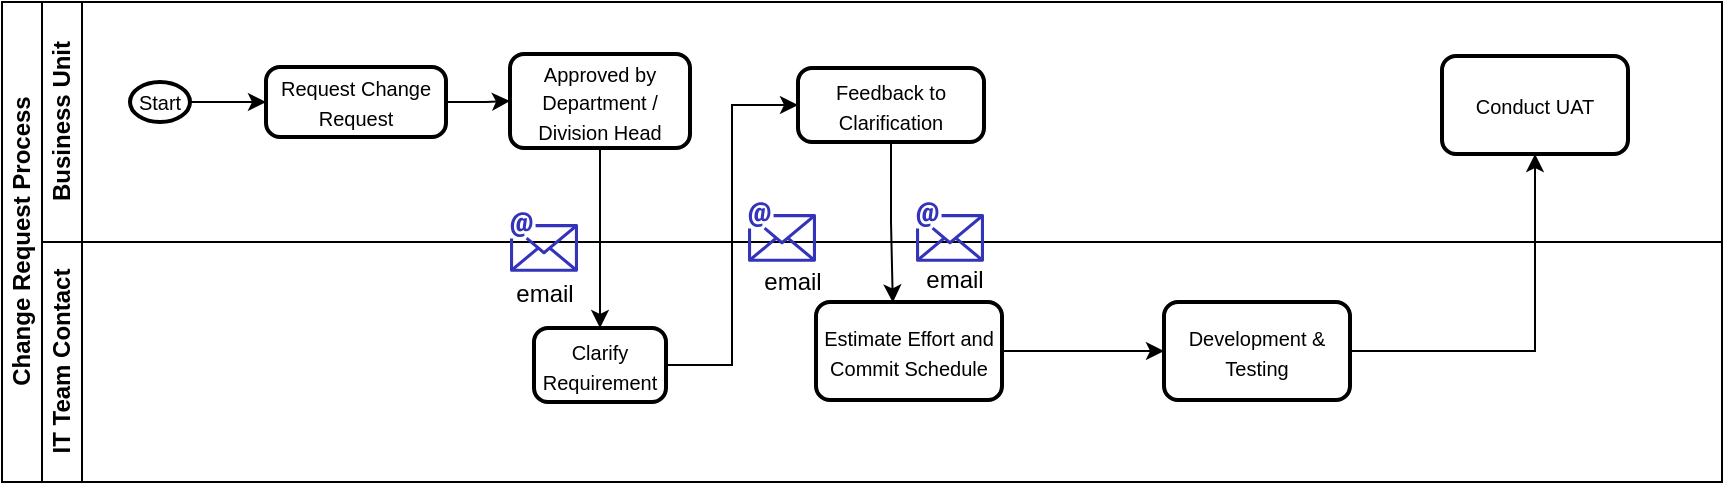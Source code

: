 <mxfile version="10.7.5" type="github"><diagram id="mnEEn4eqrNHspG7o5Mdd" name="AS-IS Process Flow"><mxGraphModel dx="989" dy="552" grid="1" gridSize="10" guides="1" tooltips="1" connect="1" arrows="1" fold="1" page="1" pageScale="1" pageWidth="850" pageHeight="1100" math="0" shadow="0"><root><mxCell id="0"/><mxCell id="1" parent="0"/><mxCell id="Qj1AW7wM-4OPrpN17dEZ-2" value="Change Request Process" style="swimlane;html=1;childLayout=stackLayout;resizeParent=1;resizeParentMax=0;horizontal=0;startSize=20;horizontalStack=0;" parent="1" vertex="1"><mxGeometry x="40" y="40" width="860" height="240" as="geometry"/></mxCell><mxCell id="Qj1AW7wM-4OPrpN17dEZ-3" value="Business Unit" style="swimlane;html=1;startSize=20;horizontal=0;" parent="Qj1AW7wM-4OPrpN17dEZ-2" vertex="1"><mxGeometry x="20" width="840" height="120" as="geometry"/></mxCell><mxCell id="Vyd40st0rzhKTWMUevcS-3" value="" style="edgeStyle=orthogonalEdgeStyle;rounded=0;orthogonalLoop=1;jettySize=auto;html=1;" edge="1" parent="Qj1AW7wM-4OPrpN17dEZ-3" source="Vyd40st0rzhKTWMUevcS-1" target="Vyd40st0rzhKTWMUevcS-2"><mxGeometry relative="1" as="geometry"/></mxCell><mxCell id="Vyd40st0rzhKTWMUevcS-1" value="&lt;font style=&quot;font-size: 10px&quot;&gt;Start&lt;/font&gt;" style="strokeWidth=2;html=1;shape=mxgraph.flowchart.start_1;whiteSpace=wrap;" vertex="1" parent="Qj1AW7wM-4OPrpN17dEZ-3"><mxGeometry x="44" y="40" width="30" height="20" as="geometry"/></mxCell><mxCell id="Vyd40st0rzhKTWMUevcS-5" value="" style="edgeStyle=orthogonalEdgeStyle;rounded=0;orthogonalLoop=1;jettySize=auto;html=1;" edge="1" parent="Qj1AW7wM-4OPrpN17dEZ-3" source="Vyd40st0rzhKTWMUevcS-2" target="Vyd40st0rzhKTWMUevcS-4"><mxGeometry relative="1" as="geometry"/></mxCell><mxCell id="Vyd40st0rzhKTWMUevcS-2" value="&lt;font style=&quot;font-size: 10px&quot;&gt;Request Change Request&lt;/font&gt;" style="rounded=1;whiteSpace=wrap;html=1;absoluteArcSize=1;arcSize=14;strokeWidth=2;" vertex="1" parent="Qj1AW7wM-4OPrpN17dEZ-3"><mxGeometry x="112" y="32.5" width="90" height="35" as="geometry"/></mxCell><mxCell id="Vyd40st0rzhKTWMUevcS-4" value="&lt;font style=&quot;font-size: 10px&quot;&gt;Approved by Department / Division Head&lt;/font&gt;" style="rounded=1;whiteSpace=wrap;html=1;absoluteArcSize=1;arcSize=14;strokeWidth=2;" vertex="1" parent="Qj1AW7wM-4OPrpN17dEZ-3"><mxGeometry x="234" y="26" width="90" height="47" as="geometry"/></mxCell><mxCell id="Vyd40st0rzhKTWMUevcS-9" value="&lt;font style=&quot;font-size: 10px&quot;&gt;Feedback to Clarification&lt;/font&gt;" style="rounded=1;whiteSpace=wrap;html=1;absoluteArcSize=1;arcSize=14;strokeWidth=2;" vertex="1" parent="Qj1AW7wM-4OPrpN17dEZ-3"><mxGeometry x="378" y="33" width="93" height="37" as="geometry"/></mxCell><mxCell id="Vyd40st0rzhKTWMUevcS-16" value="&lt;span style=&quot;font-size: 10px&quot;&gt;Conduct UAT&lt;/span&gt;" style="rounded=1;whiteSpace=wrap;html=1;absoluteArcSize=1;arcSize=14;strokeWidth=2;" vertex="1" parent="Qj1AW7wM-4OPrpN17dEZ-3"><mxGeometry x="700" y="27" width="93" height="49" as="geometry"/></mxCell><mxCell id="Qj1AW7wM-4OPrpN17dEZ-4" value="IT Team Contact" style="swimlane;html=1;startSize=20;horizontal=0;" parent="Qj1AW7wM-4OPrpN17dEZ-2" vertex="1"><mxGeometry x="20" y="120" width="840" height="120" as="geometry"/></mxCell><mxCell id="Vyd40st0rzhKTWMUevcS-7" value="&lt;font style=&quot;font-size: 10px&quot;&gt;Clarify Requirement&lt;/font&gt;" style="rounded=1;whiteSpace=wrap;html=1;absoluteArcSize=1;arcSize=14;strokeWidth=2;" vertex="1" parent="Qj1AW7wM-4OPrpN17dEZ-4"><mxGeometry x="246" y="43" width="66" height="37" as="geometry"/></mxCell><mxCell id="Vyd40st0rzhKTWMUevcS-15" value="" style="edgeStyle=orthogonalEdgeStyle;rounded=0;orthogonalLoop=1;jettySize=auto;html=1;" edge="1" parent="Qj1AW7wM-4OPrpN17dEZ-4" source="Vyd40st0rzhKTWMUevcS-11" target="Vyd40st0rzhKTWMUevcS-14"><mxGeometry relative="1" as="geometry"/></mxCell><mxCell id="Vyd40st0rzhKTWMUevcS-11" value="&lt;font style=&quot;font-size: 10px&quot;&gt;Estimate Effort and Commit Schedule&lt;/font&gt;" style="rounded=1;whiteSpace=wrap;html=1;absoluteArcSize=1;arcSize=14;strokeWidth=2;" vertex="1" parent="Qj1AW7wM-4OPrpN17dEZ-4"><mxGeometry x="387" y="30" width="93" height="49" as="geometry"/></mxCell><mxCell id="Vyd40st0rzhKTWMUevcS-14" value="&lt;span style=&quot;font-size: 10px&quot;&gt;Development &amp;amp; Testing&lt;/span&gt;" style="rounded=1;whiteSpace=wrap;html=1;absoluteArcSize=1;arcSize=14;strokeWidth=2;" vertex="1" parent="Qj1AW7wM-4OPrpN17dEZ-4"><mxGeometry x="561" y="30" width="93" height="49" as="geometry"/></mxCell><mxCell id="Vyd40st0rzhKTWMUevcS-18" value="email" style="text;html=1;strokeColor=none;fillColor=none;align=center;verticalAlign=middle;whiteSpace=wrap;rounded=0;" vertex="1" parent="Qj1AW7wM-4OPrpN17dEZ-4"><mxGeometry x="221.5" y="15" width="59" height="22" as="geometry"/></mxCell><mxCell id="k5ykZ4E6y6OVuOri75M0-1" value="" style="outlineConnect=0;fontColor=#232F3E;gradientColor=none;fillColor=#3334B9;strokeColor=none;dashed=0;verticalLabelPosition=bottom;verticalAlign=top;align=center;html=1;fontSize=12;fontStyle=0;aspect=fixed;pointerEvents=1;shape=mxgraph.aws4.email;" vertex="1" parent="Qj1AW7wM-4OPrpN17dEZ-4"><mxGeometry x="234" y="-15" width="34" height="30" as="geometry"/></mxCell><mxCell id="k5ykZ4E6y6OVuOri75M0-2" value="" style="outlineConnect=0;fontColor=#232F3E;gradientColor=none;fillColor=#3334B9;strokeColor=none;dashed=0;verticalLabelPosition=bottom;verticalAlign=top;align=center;html=1;fontSize=12;fontStyle=0;aspect=fixed;pointerEvents=1;shape=mxgraph.aws4.email;" vertex="1" parent="Qj1AW7wM-4OPrpN17dEZ-4"><mxGeometry x="353" y="-20" width="34" height="30" as="geometry"/></mxCell><mxCell id="k5ykZ4E6y6OVuOri75M0-3" value="" style="outlineConnect=0;fontColor=#232F3E;gradientColor=none;fillColor=#3334B9;strokeColor=none;dashed=0;verticalLabelPosition=bottom;verticalAlign=top;align=center;html=1;fontSize=12;fontStyle=0;aspect=fixed;pointerEvents=1;shape=mxgraph.aws4.email;" vertex="1" parent="Qj1AW7wM-4OPrpN17dEZ-4"><mxGeometry x="437" y="-20" width="34" height="30" as="geometry"/></mxCell><mxCell id="k5ykZ4E6y6OVuOri75M0-4" value="email" style="text;html=1;strokeColor=none;fillColor=none;align=center;verticalAlign=middle;whiteSpace=wrap;rounded=0;" vertex="1" parent="Qj1AW7wM-4OPrpN17dEZ-4"><mxGeometry x="345.5" y="9" width="59" height="22" as="geometry"/></mxCell><mxCell id="k5ykZ4E6y6OVuOri75M0-5" value="email" style="text;html=1;strokeColor=none;fillColor=none;align=center;verticalAlign=middle;whiteSpace=wrap;rounded=0;" vertex="1" parent="Qj1AW7wM-4OPrpN17dEZ-4"><mxGeometry x="426.5" y="8" width="59" height="22" as="geometry"/></mxCell><mxCell id="Vyd40st0rzhKTWMUevcS-8" value="" style="edgeStyle=orthogonalEdgeStyle;rounded=0;orthogonalLoop=1;jettySize=auto;html=1;entryX=0.5;entryY=0;entryDx=0;entryDy=0;" edge="1" parent="Qj1AW7wM-4OPrpN17dEZ-2" source="Vyd40st0rzhKTWMUevcS-4" target="Vyd40st0rzhKTWMUevcS-7"><mxGeometry relative="1" as="geometry"/></mxCell><mxCell id="Vyd40st0rzhKTWMUevcS-10" value="" style="edgeStyle=orthogonalEdgeStyle;rounded=0;orthogonalLoop=1;jettySize=auto;html=1;entryX=0;entryY=0.5;entryDx=0;entryDy=0;exitX=1;exitY=0.5;exitDx=0;exitDy=0;" edge="1" parent="Qj1AW7wM-4OPrpN17dEZ-2" source="Vyd40st0rzhKTWMUevcS-7" target="Vyd40st0rzhKTWMUevcS-9"><mxGeometry relative="1" as="geometry"><mxPoint x="309" y="83" as="sourcePoint"/><mxPoint x="309" y="173" as="targetPoint"/></mxGeometry></mxCell><mxCell id="Vyd40st0rzhKTWMUevcS-12" value="" style="edgeStyle=orthogonalEdgeStyle;rounded=0;orthogonalLoop=1;jettySize=auto;html=1;entryX=0.413;entryY=0.004;entryDx=0;entryDy=0;entryPerimeter=0;" edge="1" parent="Qj1AW7wM-4OPrpN17dEZ-2" source="Vyd40st0rzhKTWMUevcS-9" target="Vyd40st0rzhKTWMUevcS-11"><mxGeometry relative="1" as="geometry"/></mxCell><mxCell id="Vyd40st0rzhKTWMUevcS-17" value="" style="edgeStyle=orthogonalEdgeStyle;rounded=0;orthogonalLoop=1;jettySize=auto;html=1;" edge="1" parent="Qj1AW7wM-4OPrpN17dEZ-2" source="Vyd40st0rzhKTWMUevcS-14" target="Vyd40st0rzhKTWMUevcS-16"><mxGeometry relative="1" as="geometry"/></mxCell></root></mxGraphModel></diagram><diagram id="qKpGge-FLxnaHs0R62S0" name="AS-IS Actor"><mxGraphModel dx="989" dy="552" grid="1" gridSize="10" guides="1" tooltips="1" connect="1" arrows="1" fold="1" page="1" pageScale="1" pageWidth="850" pageHeight="1100" math="0" shadow="0"><root><mxCell id="nPM42g0SfdAXmX5GrS2G-0"/><mxCell id="nPM42g0SfdAXmX5GrS2G-1" parent="nPM42g0SfdAXmX5GrS2G-0"/><mxCell id="nPM42g0SfdAXmX5GrS2G-3" value="Business Unit" style="shape=umlActor;verticalLabelPosition=bottom;labelBackgroundColor=#ffffff;verticalAlign=top;html=1;outlineConnect=0;" vertex="1" parent="nPM42g0SfdAXmX5GrS2G-1"><mxGeometry x="135" y="190" width="30" height="60" as="geometry"/></mxCell><mxCell id="nPM42g0SfdAXmX5GrS2G-7" value="" style="edgeStyle=elbowEdgeStyle;elbow=horizontal;endArrow=classic;html=1;" edge="1" parent="nPM42g0SfdAXmX5GrS2G-1" source="nPM42g0SfdAXmX5GrS2G-3"><mxGeometry width="50" height="50" relative="1" as="geometry"><mxPoint x="110" y="270" as="sourcePoint"/><mxPoint x="510" y="150" as="targetPoint"/><Array as="points"><mxPoint x="290" y="130"/></Array></mxGeometry></mxCell><mxCell id="nPM42g0SfdAXmX5GrS2G-8" value="IT Contact &lt;br&gt;for Core Admin Platform" style="shape=umlActor;verticalLabelPosition=bottom;labelBackgroundColor=#ffffff;verticalAlign=top;html=1;outlineConnect=0;" vertex="1" parent="nPM42g0SfdAXmX5GrS2G-1"><mxGeometry x="510" y="120" width="30" height="60" as="geometry"/></mxCell><mxCell id="nPM42g0SfdAXmX5GrS2G-9" value="IT Contact &lt;br&gt;for Digital Platform" style="shape=umlActor;verticalLabelPosition=bottom;labelBackgroundColor=#ffffff;verticalAlign=top;html=1;outlineConnect=0;" vertex="1" parent="nPM42g0SfdAXmX5GrS2G-1"><mxGeometry x="510" y="260" width="30" height="60" as="geometry"/></mxCell><mxCell id="nPM42g0SfdAXmX5GrS2G-10" value="" style="edgeStyle=elbowEdgeStyle;elbow=horizontal;endArrow=classic;html=1;" edge="1" parent="nPM42g0SfdAXmX5GrS2G-1"><mxGeometry width="50" height="50" relative="1" as="geometry"><mxPoint x="165" y="240" as="sourcePoint"/><mxPoint x="510" y="290" as="targetPoint"/><Array as="points"><mxPoint x="290" y="250"/></Array></mxGeometry></mxCell><mxCell id="t2B50iOa6-Fqzn4m-p1g-6" value="" style="outlineConnect=0;fontColor=#232F3E;gradientColor=none;fillColor=#3334B9;strokeColor=none;dashed=0;verticalLabelPosition=bottom;verticalAlign=top;align=center;html=1;fontSize=12;fontStyle=0;aspect=fixed;pointerEvents=1;shape=mxgraph.aws4.email;" vertex="1" parent="nPM42g0SfdAXmX5GrS2G-1"><mxGeometry x="220" y="180" width="38" height="34" as="geometry"/></mxCell></root></mxGraphModel></diagram></mxfile>